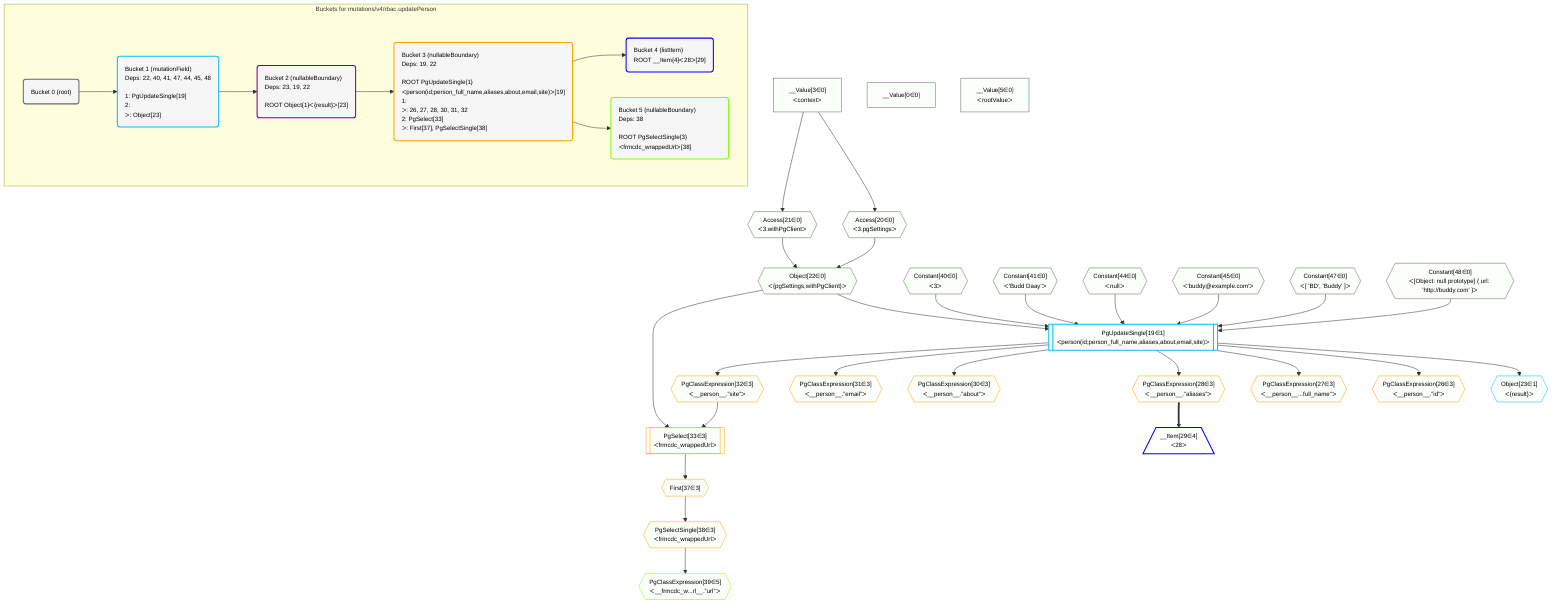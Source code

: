 %%{init: {'themeVariables': { 'fontSize': '12px'}}}%%
graph TD
    classDef path fill:#eee,stroke:#000,color:#000
    classDef plan fill:#fff,stroke-width:1px,color:#000
    classDef itemplan fill:#fff,stroke-width:2px,color:#000
    classDef unbatchedplan fill:#dff,stroke-width:1px,color:#000
    classDef sideeffectplan fill:#fcc,stroke-width:2px,color:#000
    classDef bucket fill:#f6f6f6,color:#000,stroke-width:2px,text-align:left


    %% plan dependencies
    Object22{{"Object[22∈0]<br />ᐸ{pgSettings,withPgClient}ᐳ"}}:::plan
    Access20{{"Access[20∈0]<br />ᐸ3.pgSettingsᐳ"}}:::plan
    Access21{{"Access[21∈0]<br />ᐸ3.withPgClientᐳ"}}:::plan
    Access20 & Access21 --> Object22
    __Value3["__Value[3∈0]<br />ᐸcontextᐳ"]:::plan
    __Value3 --> Access20
    __Value3 --> Access21
    __Value0["__Value[0∈0]"]:::plan
    __Value5["__Value[5∈0]<br />ᐸrootValueᐳ"]:::plan
    Constant40{{"Constant[40∈0]<br />ᐸ3ᐳ"}}:::plan
    Constant41{{"Constant[41∈0]<br />ᐸ'Budd Daay'ᐳ"}}:::plan
    Constant44{{"Constant[44∈0]<br />ᐸnullᐳ"}}:::plan
    Constant45{{"Constant[45∈0]<br />ᐸ'buddy@example.com'ᐳ"}}:::plan
    Constant47{{"Constant[47∈0]<br />ᐸ[ 'BD', 'Buddy' ]ᐳ"}}:::plan
    Constant48{{"Constant[48∈0]<br />ᐸ[Object: null prototype] { url: 'http://buddy.com' }ᐳ"}}:::plan
    PgUpdateSingle19[["PgUpdateSingle[19∈1]<br />ᐸperson(id;person_full_name,aliases,about,email,site)ᐳ"]]:::sideeffectplan
    Object22 & Constant40 & Constant41 & Constant47 & Constant44 & Constant45 & Constant48 --> PgUpdateSingle19
    Object23{{"Object[23∈1]<br />ᐸ{result}ᐳ"}}:::plan
    PgUpdateSingle19 --> Object23
    PgSelect33[["PgSelect[33∈3]<br />ᐸfrmcdc_wrappedUrlᐳ"]]:::plan
    PgClassExpression32{{"PgClassExpression[32∈3]<br />ᐸ__person__.”site”ᐳ"}}:::plan
    Object22 & PgClassExpression32 --> PgSelect33
    PgClassExpression26{{"PgClassExpression[26∈3]<br />ᐸ__person__.”id”ᐳ"}}:::plan
    PgUpdateSingle19 --> PgClassExpression26
    PgClassExpression27{{"PgClassExpression[27∈3]<br />ᐸ__person__...full_name”ᐳ"}}:::plan
    PgUpdateSingle19 --> PgClassExpression27
    PgClassExpression28{{"PgClassExpression[28∈3]<br />ᐸ__person__.”aliases”ᐳ"}}:::plan
    PgUpdateSingle19 --> PgClassExpression28
    PgClassExpression30{{"PgClassExpression[30∈3]<br />ᐸ__person__.”about”ᐳ"}}:::plan
    PgUpdateSingle19 --> PgClassExpression30
    PgClassExpression31{{"PgClassExpression[31∈3]<br />ᐸ__person__.”email”ᐳ"}}:::plan
    PgUpdateSingle19 --> PgClassExpression31
    PgUpdateSingle19 --> PgClassExpression32
    First37{{"First[37∈3]"}}:::plan
    PgSelect33 --> First37
    PgSelectSingle38{{"PgSelectSingle[38∈3]<br />ᐸfrmcdc_wrappedUrlᐳ"}}:::plan
    First37 --> PgSelectSingle38
    __Item29[/"__Item[29∈4]<br />ᐸ28ᐳ"\]:::itemplan
    PgClassExpression28 ==> __Item29
    PgClassExpression39{{"PgClassExpression[39∈5]<br />ᐸ__frmcdc_w...rl__.”url”ᐳ"}}:::plan
    PgSelectSingle38 --> PgClassExpression39

    %% define steps

    subgraph "Buckets for mutations/v4/rbac.updatePerson"
    Bucket0("Bucket 0 (root)"):::bucket
    classDef bucket0 stroke:#696969
    class Bucket0,__Value0,__Value3,__Value5,Access20,Access21,Object22,Constant40,Constant41,Constant44,Constant45,Constant47,Constant48 bucket0
    Bucket1("Bucket 1 (mutationField)<br />Deps: 22, 40, 41, 47, 44, 45, 48<br /><br />1: PgUpdateSingle[19]<br />2: <br />ᐳ: Object[23]"):::bucket
    classDef bucket1 stroke:#00bfff
    class Bucket1,PgUpdateSingle19,Object23 bucket1
    Bucket2("Bucket 2 (nullableBoundary)<br />Deps: 23, 19, 22<br /><br />ROOT Object{1}ᐸ{result}ᐳ[23]"):::bucket
    classDef bucket2 stroke:#7f007f
    class Bucket2 bucket2
    Bucket3("Bucket 3 (nullableBoundary)<br />Deps: 19, 22<br /><br />ROOT PgUpdateSingle{1}ᐸperson(id;person_full_name,aliases,about,email,site)ᐳ[19]<br />1: <br />ᐳ: 26, 27, 28, 30, 31, 32<br />2: PgSelect[33]<br />ᐳ: First[37], PgSelectSingle[38]"):::bucket
    classDef bucket3 stroke:#ffa500
    class Bucket3,PgClassExpression26,PgClassExpression27,PgClassExpression28,PgClassExpression30,PgClassExpression31,PgClassExpression32,PgSelect33,First37,PgSelectSingle38 bucket3
    Bucket4("Bucket 4 (listItem)<br />ROOT __Item{4}ᐸ28ᐳ[29]"):::bucket
    classDef bucket4 stroke:#0000ff
    class Bucket4,__Item29 bucket4
    Bucket5("Bucket 5 (nullableBoundary)<br />Deps: 38<br /><br />ROOT PgSelectSingle{3}ᐸfrmcdc_wrappedUrlᐳ[38]"):::bucket
    classDef bucket5 stroke:#7fff00
    class Bucket5,PgClassExpression39 bucket5
    Bucket0 --> Bucket1
    Bucket1 --> Bucket2
    Bucket2 --> Bucket3
    Bucket3 --> Bucket4 & Bucket5
    classDef unary fill:#fafffa,borderWidth:8px
    class Object22,Access20,Access21,__Value0,__Value3,__Value5,Constant40,Constant41,Constant44,Constant45,Constant47,Constant48,PgUpdateSingle19,Object23,PgSelect33,PgClassExpression26,PgClassExpression27,PgClassExpression28,PgClassExpression30,PgClassExpression31,PgClassExpression32,First37,PgSelectSingle38,PgClassExpression39 unary
    end